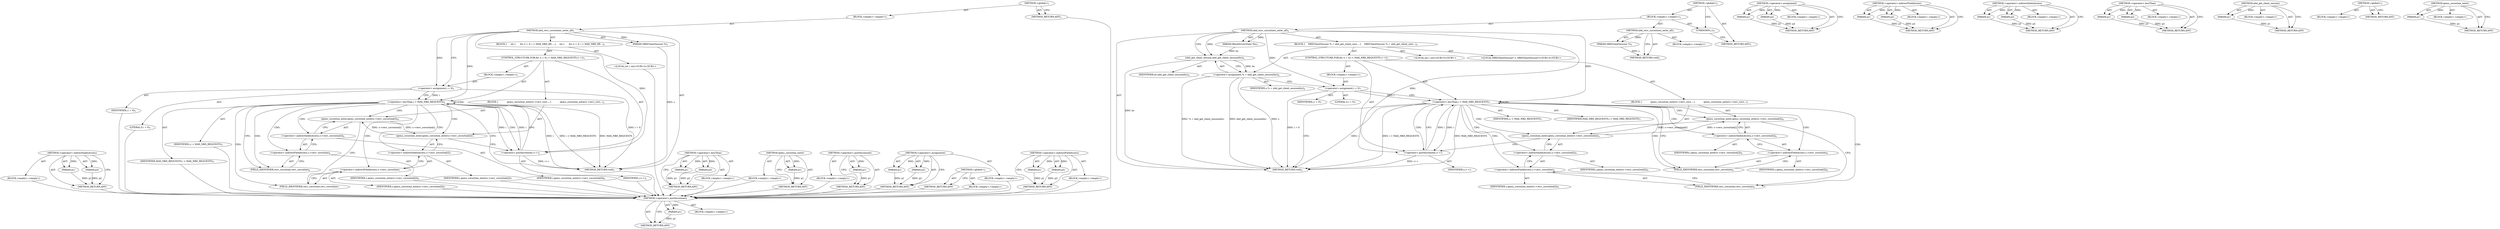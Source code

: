digraph "qemu_coroutine_enter" {
vulnerable_72 [label=<(METHOD,&lt;operator&gt;.indirectIndexAccess)>];
vulnerable_73 [label=<(PARAM,p1)>];
vulnerable_74 [label=<(PARAM,p2)>];
vulnerable_75 [label=<(BLOCK,&lt;empty&gt;,&lt;empty&gt;)>];
vulnerable_76 [label=<(METHOD_RETURN,ANY)>];
vulnerable_6 [label=<(METHOD,&lt;global&gt;)<SUB>1</SUB>>];
vulnerable_7 [label=<(BLOCK,&lt;empty&gt;,&lt;empty&gt;)<SUB>1</SUB>>];
vulnerable_8 [label=<(METHOD,nbd_recv_coroutines_enter_all)<SUB>1</SUB>>];
vulnerable_9 [label=<(PARAM,NBDClientSession *s)<SUB>1</SUB>>];
vulnerable_10 [label=<(BLOCK,{
     int i;
 
     for (i = 0; i &lt; MAX_NBD_RE...,{
     int i;
 
     for (i = 0; i &lt; MAX_NBD_RE...)<SUB>2</SUB>>];
vulnerable_11 [label="<(LOCAL,int i: int)<SUB>3</SUB>>"];
vulnerable_12 [label=<(CONTROL_STRUCTURE,FOR,for (i = 0;i &lt; MAX_NBD_REQUESTS;i++))<SUB>5</SUB>>];
vulnerable_13 [label=<(BLOCK,&lt;empty&gt;,&lt;empty&gt;)<SUB>5</SUB>>];
vulnerable_14 [label=<(&lt;operator&gt;.assignment,i = 0)<SUB>5</SUB>>];
vulnerable_15 [label=<(IDENTIFIER,i,i = 0)<SUB>5</SUB>>];
vulnerable_16 [label=<(LITERAL,0,i = 0)<SUB>5</SUB>>];
vulnerable_17 [label=<(&lt;operator&gt;.lessThan,i &lt; MAX_NBD_REQUESTS)<SUB>5</SUB>>];
vulnerable_18 [label=<(IDENTIFIER,i,i &lt; MAX_NBD_REQUESTS)<SUB>5</SUB>>];
vulnerable_19 [label=<(IDENTIFIER,MAX_NBD_REQUESTS,i &lt; MAX_NBD_REQUESTS)<SUB>5</SUB>>];
vulnerable_20 [label=<(&lt;operator&gt;.postIncrement,i++)<SUB>5</SUB>>];
vulnerable_21 [label=<(IDENTIFIER,i,i++)<SUB>5</SUB>>];
vulnerable_22 [label=<(BLOCK,{
            qemu_coroutine_enter(s-&gt;recv_coro...,{
            qemu_coroutine_enter(s-&gt;recv_coro...)<SUB>5</SUB>>];
vulnerable_23 [label=<(qemu_coroutine_enter,qemu_coroutine_enter(s-&gt;recv_coroutine[i]))<SUB>6</SUB>>];
vulnerable_24 [label=<(&lt;operator&gt;.indirectIndexAccess,s-&gt;recv_coroutine[i])<SUB>6</SUB>>];
vulnerable_25 [label=<(&lt;operator&gt;.indirectFieldAccess,s-&gt;recv_coroutine)<SUB>6</SUB>>];
vulnerable_26 [label=<(IDENTIFIER,s,qemu_coroutine_enter(s-&gt;recv_coroutine[i]))<SUB>6</SUB>>];
vulnerable_27 [label=<(FIELD_IDENTIFIER,recv_coroutine,recv_coroutine)<SUB>6</SUB>>];
vulnerable_28 [label=<(IDENTIFIER,i,qemu_coroutine_enter(s-&gt;recv_coroutine[i]))<SUB>6</SUB>>];
vulnerable_29 [label=<(qemu_coroutine_enter,qemu_coroutine_enter(s-&gt;recv_coroutine[i]))<SUB>7</SUB>>];
vulnerable_30 [label=<(&lt;operator&gt;.indirectIndexAccess,s-&gt;recv_coroutine[i])<SUB>7</SUB>>];
vulnerable_31 [label=<(&lt;operator&gt;.indirectFieldAccess,s-&gt;recv_coroutine)<SUB>7</SUB>>];
vulnerable_32 [label=<(IDENTIFIER,s,qemu_coroutine_enter(s-&gt;recv_coroutine[i]))<SUB>7</SUB>>];
vulnerable_33 [label=<(FIELD_IDENTIFIER,recv_coroutine,recv_coroutine)<SUB>7</SUB>>];
vulnerable_34 [label=<(IDENTIFIER,i,qemu_coroutine_enter(s-&gt;recv_coroutine[i]))<SUB>7</SUB>>];
vulnerable_35 [label=<(METHOD_RETURN,void)<SUB>1</SUB>>];
vulnerable_37 [label=<(METHOD_RETURN,ANY)<SUB>1</SUB>>];
vulnerable_59 [label=<(METHOD,&lt;operator&gt;.lessThan)>];
vulnerable_60 [label=<(PARAM,p1)>];
vulnerable_61 [label=<(PARAM,p2)>];
vulnerable_62 [label=<(BLOCK,&lt;empty&gt;,&lt;empty&gt;)>];
vulnerable_63 [label=<(METHOD_RETURN,ANY)>];
vulnerable_68 [label=<(METHOD,qemu_coroutine_enter)>];
vulnerable_69 [label=<(PARAM,p1)>];
vulnerable_70 [label=<(BLOCK,&lt;empty&gt;,&lt;empty&gt;)>];
vulnerable_71 [label=<(METHOD_RETURN,ANY)>];
vulnerable_64 [label=<(METHOD,&lt;operator&gt;.postIncrement)>];
vulnerable_65 [label=<(PARAM,p1)>];
vulnerable_66 [label=<(BLOCK,&lt;empty&gt;,&lt;empty&gt;)>];
vulnerable_67 [label=<(METHOD_RETURN,ANY)>];
vulnerable_54 [label=<(METHOD,&lt;operator&gt;.assignment)>];
vulnerable_55 [label=<(PARAM,p1)>];
vulnerable_56 [label=<(PARAM,p2)>];
vulnerable_57 [label=<(BLOCK,&lt;empty&gt;,&lt;empty&gt;)>];
vulnerable_58 [label=<(METHOD_RETURN,ANY)>];
vulnerable_48 [label=<(METHOD,&lt;global&gt;)<SUB>1</SUB>>];
vulnerable_49 [label=<(BLOCK,&lt;empty&gt;,&lt;empty&gt;)>];
vulnerable_50 [label=<(METHOD_RETURN,ANY)>];
vulnerable_77 [label=<(METHOD,&lt;operator&gt;.indirectFieldAccess)>];
vulnerable_78 [label=<(PARAM,p1)>];
vulnerable_79 [label=<(PARAM,p2)>];
vulnerable_80 [label=<(BLOCK,&lt;empty&gt;,&lt;empty&gt;)>];
vulnerable_81 [label=<(METHOD_RETURN,ANY)>];
fixed_81 [label=<(METHOD,&lt;operator&gt;.postIncrement)>];
fixed_82 [label=<(PARAM,p1)>];
fixed_83 [label=<(BLOCK,&lt;empty&gt;,&lt;empty&gt;)>];
fixed_84 [label=<(METHOD_RETURN,ANY)>];
fixed_6 [label=<(METHOD,&lt;global&gt;)<SUB>1</SUB>>];
fixed_7 [label=<(BLOCK,&lt;empty&gt;,&lt;empty&gt;)<SUB>1</SUB>>];
fixed_8 [label=<(METHOD,nbd_recv_coroutines_enter_all)<SUB>1</SUB>>];
fixed_9 [label=<(PARAM,NBDClientSession *s)<SUB>1</SUB>>];
fixed_10 [label=<(BLOCK,&lt;empty&gt;,&lt;empty&gt;)>];
fixed_11 [label=<(METHOD_RETURN,void)<SUB>1</SUB>>];
fixed_13 [label=<(UNKNOWN,),))<SUB>1</SUB>>];
fixed_14 [label=<(METHOD,nbd_recv_coroutines_enter_all)<SUB>2</SUB>>];
fixed_15 [label=<(PARAM,BlockDriverState *bs)<SUB>2</SUB>>];
fixed_16 [label=<(BLOCK,{
    NBDClientSession *s = nbd_get_client_sess...,{
    NBDClientSession *s = nbd_get_client_sess...)<SUB>3</SUB>>];
fixed_17 [label="<(LOCAL,NBDClientSession* s: NBDClientSession*)<SUB>4</SUB>>"];
fixed_18 [label=<(&lt;operator&gt;.assignment,*s = nbd_get_client_session(bs))<SUB>4</SUB>>];
fixed_19 [label=<(IDENTIFIER,s,*s = nbd_get_client_session(bs))<SUB>4</SUB>>];
fixed_20 [label=<(nbd_get_client_session,nbd_get_client_session(bs))<SUB>4</SUB>>];
fixed_21 [label=<(IDENTIFIER,bs,nbd_get_client_session(bs))<SUB>4</SUB>>];
fixed_22 [label="<(LOCAL,int i: int)<SUB>5</SUB>>"];
fixed_23 [label=<(CONTROL_STRUCTURE,FOR,for (i = 0;i &lt; MAX_NBD_REQUESTS;i++))<SUB>7</SUB>>];
fixed_24 [label=<(BLOCK,&lt;empty&gt;,&lt;empty&gt;)<SUB>7</SUB>>];
fixed_25 [label=<(&lt;operator&gt;.assignment,i = 0)<SUB>7</SUB>>];
fixed_26 [label=<(IDENTIFIER,i,i = 0)<SUB>7</SUB>>];
fixed_27 [label=<(LITERAL,0,i = 0)<SUB>7</SUB>>];
fixed_28 [label=<(&lt;operator&gt;.lessThan,i &lt; MAX_NBD_REQUESTS)<SUB>7</SUB>>];
fixed_29 [label=<(IDENTIFIER,i,i &lt; MAX_NBD_REQUESTS)<SUB>7</SUB>>];
fixed_30 [label=<(IDENTIFIER,MAX_NBD_REQUESTS,i &lt; MAX_NBD_REQUESTS)<SUB>7</SUB>>];
fixed_31 [label=<(&lt;operator&gt;.postIncrement,i++)<SUB>7</SUB>>];
fixed_32 [label=<(IDENTIFIER,i,i++)<SUB>7</SUB>>];
fixed_33 [label=<(BLOCK,{
            qemu_coroutine_enter(s-&gt;recv_coro...,{
            qemu_coroutine_enter(s-&gt;recv_coro...)<SUB>7</SUB>>];
fixed_34 [label=<(qemu_coroutine_enter,qemu_coroutine_enter(s-&gt;recv_coroutine[i]))<SUB>8</SUB>>];
fixed_35 [label=<(&lt;operator&gt;.indirectIndexAccess,s-&gt;recv_coroutine[i])<SUB>8</SUB>>];
fixed_36 [label=<(&lt;operator&gt;.indirectFieldAccess,s-&gt;recv_coroutine)<SUB>8</SUB>>];
fixed_37 [label=<(IDENTIFIER,s,qemu_coroutine_enter(s-&gt;recv_coroutine[i]))<SUB>8</SUB>>];
fixed_38 [label=<(FIELD_IDENTIFIER,recv_coroutine,recv_coroutine)<SUB>8</SUB>>];
fixed_39 [label=<(IDENTIFIER,i,qemu_coroutine_enter(s-&gt;recv_coroutine[i]))<SUB>8</SUB>>];
fixed_40 [label=<(qemu_coroutine_enter,qemu_coroutine_enter(s-&gt;recv_coroutine[i]))<SUB>9</SUB>>];
fixed_41 [label=<(&lt;operator&gt;.indirectIndexAccess,s-&gt;recv_coroutine[i])<SUB>9</SUB>>];
fixed_42 [label=<(&lt;operator&gt;.indirectFieldAccess,s-&gt;recv_coroutine)<SUB>9</SUB>>];
fixed_43 [label=<(IDENTIFIER,s,qemu_coroutine_enter(s-&gt;recv_coroutine[i]))<SUB>9</SUB>>];
fixed_44 [label=<(FIELD_IDENTIFIER,recv_coroutine,recv_coroutine)<SUB>9</SUB>>];
fixed_45 [label=<(IDENTIFIER,i,qemu_coroutine_enter(s-&gt;recv_coroutine[i]))<SUB>9</SUB>>];
fixed_46 [label=<(METHOD_RETURN,void)<SUB>2</SUB>>];
fixed_48 [label=<(METHOD_RETURN,ANY)<SUB>1</SUB>>];
fixed_67 [label=<(METHOD,&lt;operator&gt;.assignment)>];
fixed_68 [label=<(PARAM,p1)>];
fixed_69 [label=<(PARAM,p2)>];
fixed_70 [label=<(BLOCK,&lt;empty&gt;,&lt;empty&gt;)>];
fixed_71 [label=<(METHOD_RETURN,ANY)>];
fixed_94 [label=<(METHOD,&lt;operator&gt;.indirectFieldAccess)>];
fixed_95 [label=<(PARAM,p1)>];
fixed_96 [label=<(PARAM,p2)>];
fixed_97 [label=<(BLOCK,&lt;empty&gt;,&lt;empty&gt;)>];
fixed_98 [label=<(METHOD_RETURN,ANY)>];
fixed_89 [label=<(METHOD,&lt;operator&gt;.indirectIndexAccess)>];
fixed_90 [label=<(PARAM,p1)>];
fixed_91 [label=<(PARAM,p2)>];
fixed_92 [label=<(BLOCK,&lt;empty&gt;,&lt;empty&gt;)>];
fixed_93 [label=<(METHOD_RETURN,ANY)>];
fixed_76 [label=<(METHOD,&lt;operator&gt;.lessThan)>];
fixed_77 [label=<(PARAM,p1)>];
fixed_78 [label=<(PARAM,p2)>];
fixed_79 [label=<(BLOCK,&lt;empty&gt;,&lt;empty&gt;)>];
fixed_80 [label=<(METHOD_RETURN,ANY)>];
fixed_72 [label=<(METHOD,nbd_get_client_session)>];
fixed_73 [label=<(PARAM,p1)>];
fixed_74 [label=<(BLOCK,&lt;empty&gt;,&lt;empty&gt;)>];
fixed_75 [label=<(METHOD_RETURN,ANY)>];
fixed_61 [label=<(METHOD,&lt;global&gt;)<SUB>1</SUB>>];
fixed_62 [label=<(BLOCK,&lt;empty&gt;,&lt;empty&gt;)>];
fixed_63 [label=<(METHOD_RETURN,ANY)>];
fixed_85 [label=<(METHOD,qemu_coroutine_enter)>];
fixed_86 [label=<(PARAM,p1)>];
fixed_87 [label=<(BLOCK,&lt;empty&gt;,&lt;empty&gt;)>];
fixed_88 [label=<(METHOD_RETURN,ANY)>];
vulnerable_72 -> vulnerable_73  [key=0, label="AST: "];
vulnerable_72 -> vulnerable_73  [key=1, label="DDG: "];
vulnerable_72 -> vulnerable_75  [key=0, label="AST: "];
vulnerable_72 -> vulnerable_74  [key=0, label="AST: "];
vulnerable_72 -> vulnerable_74  [key=1, label="DDG: "];
vulnerable_72 -> vulnerable_76  [key=0, label="AST: "];
vulnerable_72 -> vulnerable_76  [key=1, label="CFG: "];
vulnerable_73 -> vulnerable_76  [key=0, label="DDG: p1"];
vulnerable_74 -> vulnerable_76  [key=0, label="DDG: p2"];
vulnerable_75 -> fixed_81  [key=0];
vulnerable_76 -> fixed_81  [key=0];
vulnerable_6 -> vulnerable_7  [key=0, label="AST: "];
vulnerable_6 -> vulnerable_37  [key=0, label="AST: "];
vulnerable_6 -> vulnerable_37  [key=1, label="CFG: "];
vulnerable_7 -> vulnerable_8  [key=0, label="AST: "];
vulnerable_8 -> vulnerable_9  [key=0, label="AST: "];
vulnerable_8 -> vulnerable_9  [key=1, label="DDG: "];
vulnerable_8 -> vulnerable_10  [key=0, label="AST: "];
vulnerable_8 -> vulnerable_35  [key=0, label="AST: "];
vulnerable_8 -> vulnerable_14  [key=0, label="CFG: "];
vulnerable_8 -> vulnerable_14  [key=1, label="DDG: "];
vulnerable_8 -> vulnerable_17  [key=0, label="DDG: "];
vulnerable_8 -> vulnerable_20  [key=0, label="DDG: "];
vulnerable_9 -> vulnerable_35  [key=0, label="DDG: s"];
vulnerable_10 -> vulnerable_11  [key=0, label="AST: "];
vulnerable_10 -> vulnerable_12  [key=0, label="AST: "];
vulnerable_11 -> fixed_81  [key=0];
vulnerable_12 -> vulnerable_13  [key=0, label="AST: "];
vulnerable_12 -> vulnerable_17  [key=0, label="AST: "];
vulnerable_12 -> vulnerable_20  [key=0, label="AST: "];
vulnerable_12 -> vulnerable_22  [key=0, label="AST: "];
vulnerable_13 -> vulnerable_14  [key=0, label="AST: "];
vulnerable_14 -> vulnerable_15  [key=0, label="AST: "];
vulnerable_14 -> vulnerable_16  [key=0, label="AST: "];
vulnerable_14 -> vulnerable_17  [key=0, label="CFG: "];
vulnerable_14 -> vulnerable_17  [key=1, label="DDG: i"];
vulnerable_14 -> vulnerable_35  [key=0, label="DDG: i = 0"];
vulnerable_15 -> fixed_81  [key=0];
vulnerable_16 -> fixed_81  [key=0];
vulnerable_17 -> vulnerable_18  [key=0, label="AST: "];
vulnerable_17 -> vulnerable_19  [key=0, label="AST: "];
vulnerable_17 -> vulnerable_35  [key=0, label="CFG: "];
vulnerable_17 -> vulnerable_35  [key=1, label="DDG: i"];
vulnerable_17 -> vulnerable_35  [key=2, label="DDG: i &lt; MAX_NBD_REQUESTS"];
vulnerable_17 -> vulnerable_35  [key=3, label="DDG: MAX_NBD_REQUESTS"];
vulnerable_17 -> vulnerable_27  [key=0, label="CFG: "];
vulnerable_17 -> vulnerable_27  [key=1, label="CDG: "];
vulnerable_17 -> vulnerable_20  [key=0, label="DDG: i"];
vulnerable_17 -> vulnerable_20  [key=1, label="CDG: "];
vulnerable_17 -> vulnerable_24  [key=0, label="CDG: "];
vulnerable_17 -> vulnerable_17  [key=0, label="CDG: "];
vulnerable_17 -> vulnerable_30  [key=0, label="CDG: "];
vulnerable_17 -> vulnerable_29  [key=0, label="CDG: "];
vulnerable_17 -> vulnerable_33  [key=0, label="CDG: "];
vulnerable_17 -> vulnerable_23  [key=0, label="CDG: "];
vulnerable_17 -> vulnerable_25  [key=0, label="CDG: "];
vulnerable_17 -> vulnerable_31  [key=0, label="CDG: "];
vulnerable_18 -> fixed_81  [key=0];
vulnerable_19 -> fixed_81  [key=0];
vulnerable_20 -> vulnerable_21  [key=0, label="AST: "];
vulnerable_20 -> vulnerable_17  [key=0, label="CFG: "];
vulnerable_20 -> vulnerable_17  [key=1, label="DDG: i"];
vulnerable_20 -> vulnerable_35  [key=0, label="DDG: i++"];
vulnerable_21 -> fixed_81  [key=0];
vulnerable_22 -> vulnerable_23  [key=0, label="AST: "];
vulnerable_22 -> vulnerable_29  [key=0, label="AST: "];
vulnerable_23 -> vulnerable_24  [key=0, label="AST: "];
vulnerable_23 -> vulnerable_33  [key=0, label="CFG: "];
vulnerable_23 -> vulnerable_29  [key=0, label="DDG: s-&gt;recv_coroutine[i]"];
vulnerable_24 -> vulnerable_25  [key=0, label="AST: "];
vulnerable_24 -> vulnerable_28  [key=0, label="AST: "];
vulnerable_24 -> vulnerable_23  [key=0, label="CFG: "];
vulnerable_25 -> vulnerable_26  [key=0, label="AST: "];
vulnerable_25 -> vulnerable_27  [key=0, label="AST: "];
vulnerable_25 -> vulnerable_24  [key=0, label="CFG: "];
vulnerable_26 -> fixed_81  [key=0];
vulnerable_27 -> vulnerable_25  [key=0, label="CFG: "];
vulnerable_28 -> fixed_81  [key=0];
vulnerable_29 -> vulnerable_30  [key=0, label="AST: "];
vulnerable_29 -> vulnerable_20  [key=0, label="CFG: "];
vulnerable_29 -> vulnerable_23  [key=0, label="DDG: s-&gt;recv_coroutine[i]"];
vulnerable_30 -> vulnerable_31  [key=0, label="AST: "];
vulnerable_30 -> vulnerable_34  [key=0, label="AST: "];
vulnerable_30 -> vulnerable_29  [key=0, label="CFG: "];
vulnerable_31 -> vulnerable_32  [key=0, label="AST: "];
vulnerable_31 -> vulnerable_33  [key=0, label="AST: "];
vulnerable_31 -> vulnerable_30  [key=0, label="CFG: "];
vulnerable_32 -> fixed_81  [key=0];
vulnerable_33 -> vulnerable_31  [key=0, label="CFG: "];
vulnerable_34 -> fixed_81  [key=0];
vulnerable_35 -> fixed_81  [key=0];
vulnerable_37 -> fixed_81  [key=0];
vulnerable_59 -> vulnerable_60  [key=0, label="AST: "];
vulnerable_59 -> vulnerable_60  [key=1, label="DDG: "];
vulnerable_59 -> vulnerable_62  [key=0, label="AST: "];
vulnerable_59 -> vulnerable_61  [key=0, label="AST: "];
vulnerable_59 -> vulnerable_61  [key=1, label="DDG: "];
vulnerable_59 -> vulnerable_63  [key=0, label="AST: "];
vulnerable_59 -> vulnerable_63  [key=1, label="CFG: "];
vulnerable_60 -> vulnerable_63  [key=0, label="DDG: p1"];
vulnerable_61 -> vulnerable_63  [key=0, label="DDG: p2"];
vulnerable_62 -> fixed_81  [key=0];
vulnerable_63 -> fixed_81  [key=0];
vulnerable_68 -> vulnerable_69  [key=0, label="AST: "];
vulnerable_68 -> vulnerable_69  [key=1, label="DDG: "];
vulnerable_68 -> vulnerable_70  [key=0, label="AST: "];
vulnerable_68 -> vulnerable_71  [key=0, label="AST: "];
vulnerable_68 -> vulnerable_71  [key=1, label="CFG: "];
vulnerable_69 -> vulnerable_71  [key=0, label="DDG: p1"];
vulnerable_70 -> fixed_81  [key=0];
vulnerable_71 -> fixed_81  [key=0];
vulnerable_64 -> vulnerable_65  [key=0, label="AST: "];
vulnerable_64 -> vulnerable_65  [key=1, label="DDG: "];
vulnerable_64 -> vulnerable_66  [key=0, label="AST: "];
vulnerable_64 -> vulnerable_67  [key=0, label="AST: "];
vulnerable_64 -> vulnerable_67  [key=1, label="CFG: "];
vulnerable_65 -> vulnerable_67  [key=0, label="DDG: p1"];
vulnerable_66 -> fixed_81  [key=0];
vulnerable_67 -> fixed_81  [key=0];
vulnerable_54 -> vulnerable_55  [key=0, label="AST: "];
vulnerable_54 -> vulnerable_55  [key=1, label="DDG: "];
vulnerable_54 -> vulnerable_57  [key=0, label="AST: "];
vulnerable_54 -> vulnerable_56  [key=0, label="AST: "];
vulnerable_54 -> vulnerable_56  [key=1, label="DDG: "];
vulnerable_54 -> vulnerable_58  [key=0, label="AST: "];
vulnerable_54 -> vulnerable_58  [key=1, label="CFG: "];
vulnerable_55 -> vulnerable_58  [key=0, label="DDG: p1"];
vulnerable_56 -> vulnerable_58  [key=0, label="DDG: p2"];
vulnerable_57 -> fixed_81  [key=0];
vulnerable_58 -> fixed_81  [key=0];
vulnerable_48 -> vulnerable_49  [key=0, label="AST: "];
vulnerable_48 -> vulnerable_50  [key=0, label="AST: "];
vulnerable_48 -> vulnerable_50  [key=1, label="CFG: "];
vulnerable_49 -> fixed_81  [key=0];
vulnerable_50 -> fixed_81  [key=0];
vulnerable_77 -> vulnerable_78  [key=0, label="AST: "];
vulnerable_77 -> vulnerable_78  [key=1, label="DDG: "];
vulnerable_77 -> vulnerable_80  [key=0, label="AST: "];
vulnerable_77 -> vulnerable_79  [key=0, label="AST: "];
vulnerable_77 -> vulnerable_79  [key=1, label="DDG: "];
vulnerable_77 -> vulnerable_81  [key=0, label="AST: "];
vulnerable_77 -> vulnerable_81  [key=1, label="CFG: "];
vulnerable_78 -> vulnerable_81  [key=0, label="DDG: p1"];
vulnerable_79 -> vulnerable_81  [key=0, label="DDG: p2"];
vulnerable_80 -> fixed_81  [key=0];
vulnerable_81 -> fixed_81  [key=0];
fixed_81 -> fixed_82  [key=0, label="AST: "];
fixed_81 -> fixed_82  [key=1, label="DDG: "];
fixed_81 -> fixed_83  [key=0, label="AST: "];
fixed_81 -> fixed_84  [key=0, label="AST: "];
fixed_81 -> fixed_84  [key=1, label="CFG: "];
fixed_82 -> fixed_84  [key=0, label="DDG: p1"];
fixed_6 -> fixed_7  [key=0, label="AST: "];
fixed_6 -> fixed_48  [key=0, label="AST: "];
fixed_6 -> fixed_13  [key=0, label="CFG: "];
fixed_7 -> fixed_8  [key=0, label="AST: "];
fixed_7 -> fixed_13  [key=0, label="AST: "];
fixed_7 -> fixed_14  [key=0, label="AST: "];
fixed_8 -> fixed_9  [key=0, label="AST: "];
fixed_8 -> fixed_9  [key=1, label="DDG: "];
fixed_8 -> fixed_10  [key=0, label="AST: "];
fixed_8 -> fixed_11  [key=0, label="AST: "];
fixed_8 -> fixed_11  [key=1, label="CFG: "];
fixed_9 -> fixed_11  [key=0, label="DDG: s"];
fixed_13 -> fixed_48  [key=0, label="CFG: "];
fixed_14 -> fixed_15  [key=0, label="AST: "];
fixed_14 -> fixed_15  [key=1, label="DDG: "];
fixed_14 -> fixed_16  [key=0, label="AST: "];
fixed_14 -> fixed_46  [key=0, label="AST: "];
fixed_14 -> fixed_20  [key=0, label="CFG: "];
fixed_14 -> fixed_20  [key=1, label="DDG: "];
fixed_14 -> fixed_25  [key=0, label="DDG: "];
fixed_14 -> fixed_28  [key=0, label="DDG: "];
fixed_14 -> fixed_31  [key=0, label="DDG: "];
fixed_15 -> fixed_20  [key=0, label="DDG: bs"];
fixed_16 -> fixed_17  [key=0, label="AST: "];
fixed_16 -> fixed_18  [key=0, label="AST: "];
fixed_16 -> fixed_22  [key=0, label="AST: "];
fixed_16 -> fixed_23  [key=0, label="AST: "];
fixed_18 -> fixed_19  [key=0, label="AST: "];
fixed_18 -> fixed_20  [key=0, label="AST: "];
fixed_18 -> fixed_25  [key=0, label="CFG: "];
fixed_18 -> fixed_46  [key=0, label="DDG: s"];
fixed_18 -> fixed_46  [key=1, label="DDG: nbd_get_client_session(bs)"];
fixed_18 -> fixed_46  [key=2, label="DDG: *s = nbd_get_client_session(bs)"];
fixed_20 -> fixed_21  [key=0, label="AST: "];
fixed_20 -> fixed_18  [key=0, label="CFG: "];
fixed_20 -> fixed_18  [key=1, label="DDG: bs"];
fixed_20 -> fixed_46  [key=0, label="DDG: bs"];
fixed_23 -> fixed_24  [key=0, label="AST: "];
fixed_23 -> fixed_28  [key=0, label="AST: "];
fixed_23 -> fixed_31  [key=0, label="AST: "];
fixed_23 -> fixed_33  [key=0, label="AST: "];
fixed_24 -> fixed_25  [key=0, label="AST: "];
fixed_25 -> fixed_26  [key=0, label="AST: "];
fixed_25 -> fixed_27  [key=0, label="AST: "];
fixed_25 -> fixed_28  [key=0, label="CFG: "];
fixed_25 -> fixed_28  [key=1, label="DDG: i"];
fixed_25 -> fixed_46  [key=0, label="DDG: i = 0"];
fixed_28 -> fixed_29  [key=0, label="AST: "];
fixed_28 -> fixed_30  [key=0, label="AST: "];
fixed_28 -> fixed_46  [key=0, label="CFG: "];
fixed_28 -> fixed_46  [key=1, label="DDG: i"];
fixed_28 -> fixed_46  [key=2, label="DDG: i &lt; MAX_NBD_REQUESTS"];
fixed_28 -> fixed_46  [key=3, label="DDG: MAX_NBD_REQUESTS"];
fixed_28 -> fixed_38  [key=0, label="CFG: "];
fixed_28 -> fixed_38  [key=1, label="CDG: "];
fixed_28 -> fixed_31  [key=0, label="DDG: i"];
fixed_28 -> fixed_31  [key=1, label="CDG: "];
fixed_28 -> fixed_40  [key=0, label="CDG: "];
fixed_28 -> fixed_34  [key=0, label="CDG: "];
fixed_28 -> fixed_42  [key=0, label="CDG: "];
fixed_28 -> fixed_28  [key=0, label="CDG: "];
fixed_28 -> fixed_36  [key=0, label="CDG: "];
fixed_28 -> fixed_44  [key=0, label="CDG: "];
fixed_28 -> fixed_35  [key=0, label="CDG: "];
fixed_28 -> fixed_41  [key=0, label="CDG: "];
fixed_31 -> fixed_32  [key=0, label="AST: "];
fixed_31 -> fixed_28  [key=0, label="CFG: "];
fixed_31 -> fixed_28  [key=1, label="DDG: i"];
fixed_31 -> fixed_46  [key=0, label="DDG: i++"];
fixed_33 -> fixed_34  [key=0, label="AST: "];
fixed_33 -> fixed_40  [key=0, label="AST: "];
fixed_34 -> fixed_35  [key=0, label="AST: "];
fixed_34 -> fixed_44  [key=0, label="CFG: "];
fixed_34 -> fixed_40  [key=0, label="DDG: s-&gt;recv_coroutine[i]"];
fixed_35 -> fixed_36  [key=0, label="AST: "];
fixed_35 -> fixed_39  [key=0, label="AST: "];
fixed_35 -> fixed_34  [key=0, label="CFG: "];
fixed_36 -> fixed_37  [key=0, label="AST: "];
fixed_36 -> fixed_38  [key=0, label="AST: "];
fixed_36 -> fixed_35  [key=0, label="CFG: "];
fixed_38 -> fixed_36  [key=0, label="CFG: "];
fixed_40 -> fixed_41  [key=0, label="AST: "];
fixed_40 -> fixed_31  [key=0, label="CFG: "];
fixed_40 -> fixed_34  [key=0, label="DDG: s-&gt;recv_coroutine[i]"];
fixed_41 -> fixed_42  [key=0, label="AST: "];
fixed_41 -> fixed_45  [key=0, label="AST: "];
fixed_41 -> fixed_40  [key=0, label="CFG: "];
fixed_42 -> fixed_43  [key=0, label="AST: "];
fixed_42 -> fixed_44  [key=0, label="AST: "];
fixed_42 -> fixed_41  [key=0, label="CFG: "];
fixed_44 -> fixed_42  [key=0, label="CFG: "];
fixed_67 -> fixed_68  [key=0, label="AST: "];
fixed_67 -> fixed_68  [key=1, label="DDG: "];
fixed_67 -> fixed_70  [key=0, label="AST: "];
fixed_67 -> fixed_69  [key=0, label="AST: "];
fixed_67 -> fixed_69  [key=1, label="DDG: "];
fixed_67 -> fixed_71  [key=0, label="AST: "];
fixed_67 -> fixed_71  [key=1, label="CFG: "];
fixed_68 -> fixed_71  [key=0, label="DDG: p1"];
fixed_69 -> fixed_71  [key=0, label="DDG: p2"];
fixed_94 -> fixed_95  [key=0, label="AST: "];
fixed_94 -> fixed_95  [key=1, label="DDG: "];
fixed_94 -> fixed_97  [key=0, label="AST: "];
fixed_94 -> fixed_96  [key=0, label="AST: "];
fixed_94 -> fixed_96  [key=1, label="DDG: "];
fixed_94 -> fixed_98  [key=0, label="AST: "];
fixed_94 -> fixed_98  [key=1, label="CFG: "];
fixed_95 -> fixed_98  [key=0, label="DDG: p1"];
fixed_96 -> fixed_98  [key=0, label="DDG: p2"];
fixed_89 -> fixed_90  [key=0, label="AST: "];
fixed_89 -> fixed_90  [key=1, label="DDG: "];
fixed_89 -> fixed_92  [key=0, label="AST: "];
fixed_89 -> fixed_91  [key=0, label="AST: "];
fixed_89 -> fixed_91  [key=1, label="DDG: "];
fixed_89 -> fixed_93  [key=0, label="AST: "];
fixed_89 -> fixed_93  [key=1, label="CFG: "];
fixed_90 -> fixed_93  [key=0, label="DDG: p1"];
fixed_91 -> fixed_93  [key=0, label="DDG: p2"];
fixed_76 -> fixed_77  [key=0, label="AST: "];
fixed_76 -> fixed_77  [key=1, label="DDG: "];
fixed_76 -> fixed_79  [key=0, label="AST: "];
fixed_76 -> fixed_78  [key=0, label="AST: "];
fixed_76 -> fixed_78  [key=1, label="DDG: "];
fixed_76 -> fixed_80  [key=0, label="AST: "];
fixed_76 -> fixed_80  [key=1, label="CFG: "];
fixed_77 -> fixed_80  [key=0, label="DDG: p1"];
fixed_78 -> fixed_80  [key=0, label="DDG: p2"];
fixed_72 -> fixed_73  [key=0, label="AST: "];
fixed_72 -> fixed_73  [key=1, label="DDG: "];
fixed_72 -> fixed_74  [key=0, label="AST: "];
fixed_72 -> fixed_75  [key=0, label="AST: "];
fixed_72 -> fixed_75  [key=1, label="CFG: "];
fixed_73 -> fixed_75  [key=0, label="DDG: p1"];
fixed_61 -> fixed_62  [key=0, label="AST: "];
fixed_61 -> fixed_63  [key=0, label="AST: "];
fixed_61 -> fixed_63  [key=1, label="CFG: "];
fixed_85 -> fixed_86  [key=0, label="AST: "];
fixed_85 -> fixed_86  [key=1, label="DDG: "];
fixed_85 -> fixed_87  [key=0, label="AST: "];
fixed_85 -> fixed_88  [key=0, label="AST: "];
fixed_85 -> fixed_88  [key=1, label="CFG: "];
fixed_86 -> fixed_88  [key=0, label="DDG: p1"];
}
